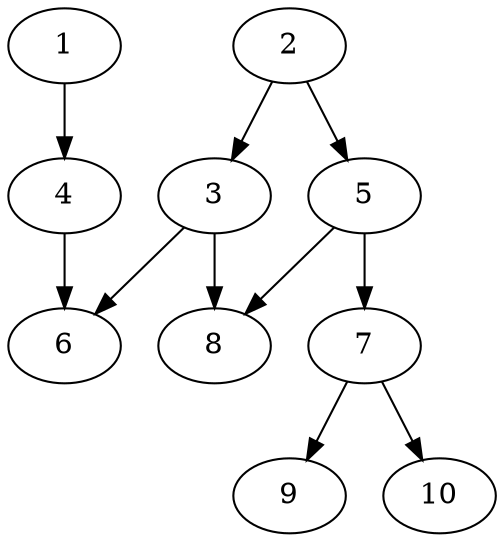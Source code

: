 // DAG automatically generated by daggen at Thu Oct  3 13:58:04 2019
// ./daggen --dot -n 10 --ccr 0.4 --fat 0.5 --regular 0.9 --density 0.6 --mindata 5242880 --maxdata 52428800 
digraph G {
  1 [size="26017280", alpha="0.06", expect_size="10406912"] 
  1 -> 4 [size ="10406912"]
  2 [size="16519680", alpha="0.06", expect_size="6607872"] 
  2 -> 3 [size ="6607872"]
  2 -> 5 [size ="6607872"]
  3 [size="127575040", alpha="0.06", expect_size="51030016"] 
  3 -> 6 [size ="51030016"]
  3 -> 8 [size ="51030016"]
  4 [size="70988800", alpha="0.11", expect_size="28395520"] 
  4 -> 6 [size ="28395520"]
  5 [size="99397120", alpha="0.06", expect_size="39758848"] 
  5 -> 7 [size ="39758848"]
  5 -> 8 [size ="39758848"]
  6 [size="64714240", alpha="0.15", expect_size="25885696"] 
  7 [size="115591680", alpha="0.04", expect_size="46236672"] 
  7 -> 9 [size ="46236672"]
  7 -> 10 [size ="46236672"]
  8 [size="15214080", alpha="0.00", expect_size="6085632"] 
  9 [size="117324800", alpha="0.02", expect_size="46929920"] 
  10 [size="30653440", alpha="0.16", expect_size="12261376"] 
}
